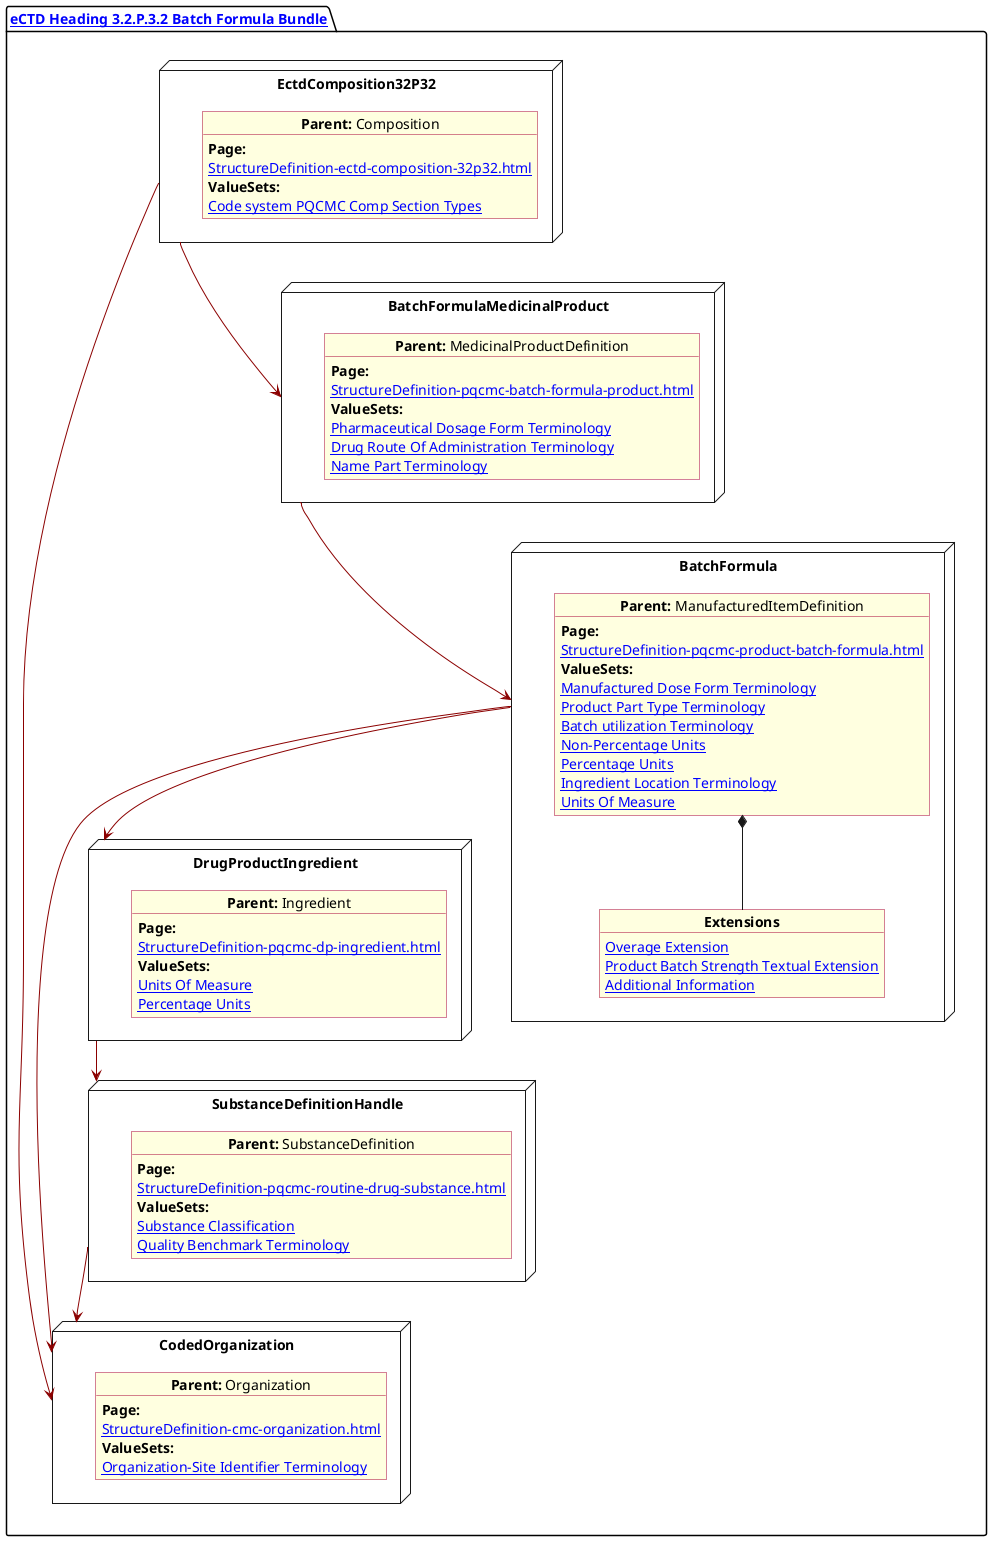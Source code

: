 @startuml BatchForm
allowmixing
'Mixed model of use case and object
skinparam svgDimensionStyle false
skinparam ObjectBackgroundColor LightYellow
skinparam ObjectBorderColor #A80036
skinparam activityDiamondBorderColor #A80036
skinparam activityDiamondBackgroundColor lawnGreen
skinparam ClassBorderThickness 4

package "[[StructureDefinition-cmc-ectd-document-32p32.html eCTD Heading 3.2.P.3.2 Batch Formula Bundle]]" as NODES {


  node "EctdComposition32P32" as N1 {

    object "**Parent:** Composition" as obj1 {
      **Page:**
      [[StructureDefinition-ectd-composition-32p32.html]]
      **ValueSets:**
      [[ValueSet-cmc-comp-section-types-vs.html Code system PQCMC Comp Section Types]]
    }

  }
  node "CodedOrganization" as NSO {

    object "**Parent:** Organization" as objAu {
      **Page:**
      [[StructureDefinition-cmc-organization.html]]
      **ValueSets:**
      [[ValueSet-pqcmc-org-identifier-type-terminology.html Organization-Site Identifier Terminology]]
    }
  }

  node "DrugProductIngredient" as NNgred {

    object "**Parent:** Ingredient" as obj10 {
      **Page:**
      [[StructureDefinition-pqcmc-dp-ingredient.html]]
      **ValueSets:**
      [[ValueSet-pqcmc-units-of-measure.html Units Of Measure]]
      [[ValueSet-pqcmc-percentage-units.html Percentage Units]]
    }
  }

  node "SubstanceDefinitionHandle" as NNS {

    object "**Parent:** SubstanceDefinition" as obj4 {
      **Page:**
      [[StructureDefinition-pqcmc-routine-drug-substance.html]]
      **ValueSets:**
      [[ValueSet-substance-classification.html Substance Classification]]
      [[ValueSet-pqcmc-quality-benchmark-terminology.html Quality Benchmark Terminology]]
    }

  }

  node "BatchFormulaMedicinalProduct" as NN2 {

    object "**Parent:** MedicinalProductDefinition" as obj32 {
      **Page:**
      [[StructureDefinition-pqcmc-batch-formula-product.html]]
      **ValueSets:**
      [[ValueSet-spl-pharmaceutical-dosage-form-terminology.html Pharmaceutical Dosage Form Terminology]]
      [[ValueSet-spl-drug-route-of-administration-terminology.html Drug Route Of Administration Terminology]]
      [[ValueSet-pqcmc-name-part-terminology.html Name Part Terminology]]
    }
  }

  node "BatchFormula" as NN {

    object "**Parent:** ManufacturedItemDefinition" as obj3 {
      **Page:**
      [[StructureDefinition-pqcmc-product-batch-formula.html]]
      **ValueSets:**
      [[ValueSet-pqcmc-manufactured-dose-form-terminology.html Manufactured Dose Form Terminology]]
      [[ValueSet-pqcmc-product-part-type.html Product Part Type Terminology]]
      [[ValueSet-pqcmc-batch-utilization-terminology.html Batch utilization Terminology]]
      [[ValueSet-pqcmc-non-percentage-units.html Non-Percentage Units]]
      [[ValueSet-pqcmc-percentage-units.html Percentage Units]]
      [[ValueSet-pqcmc-product-part-ingredient-physical-location.html Ingredient Location Terminology]]
      [[ValueSet-pqcmc-units-of-measure.html Units Of Measure]]

    }

    object "**Extensions**" as objExs2 {
      [[StructureDefinition-pq-overage-extension.html Overage Extension]]
      [[StructureDefinition-pq-product-batch-strength-textual-extension.html Product Batch Strength Textual Extension]]
      [[StructureDefinition-pq-additional-info-extension.html Additional Information]]
    }

    obj3 *-- objExs2
  }
  N1 -[#darkred]--> NSO
  N1 -[#darkred]-> NN2
  NNS -[#darkred]-> NSO
  NN -[#darkred]-> NSO
  NN -[#darkred]-> NNgred
  NN2 -[#darkred]-> NN
  NNgred -[#darkred]-> NNS
}
@enduml